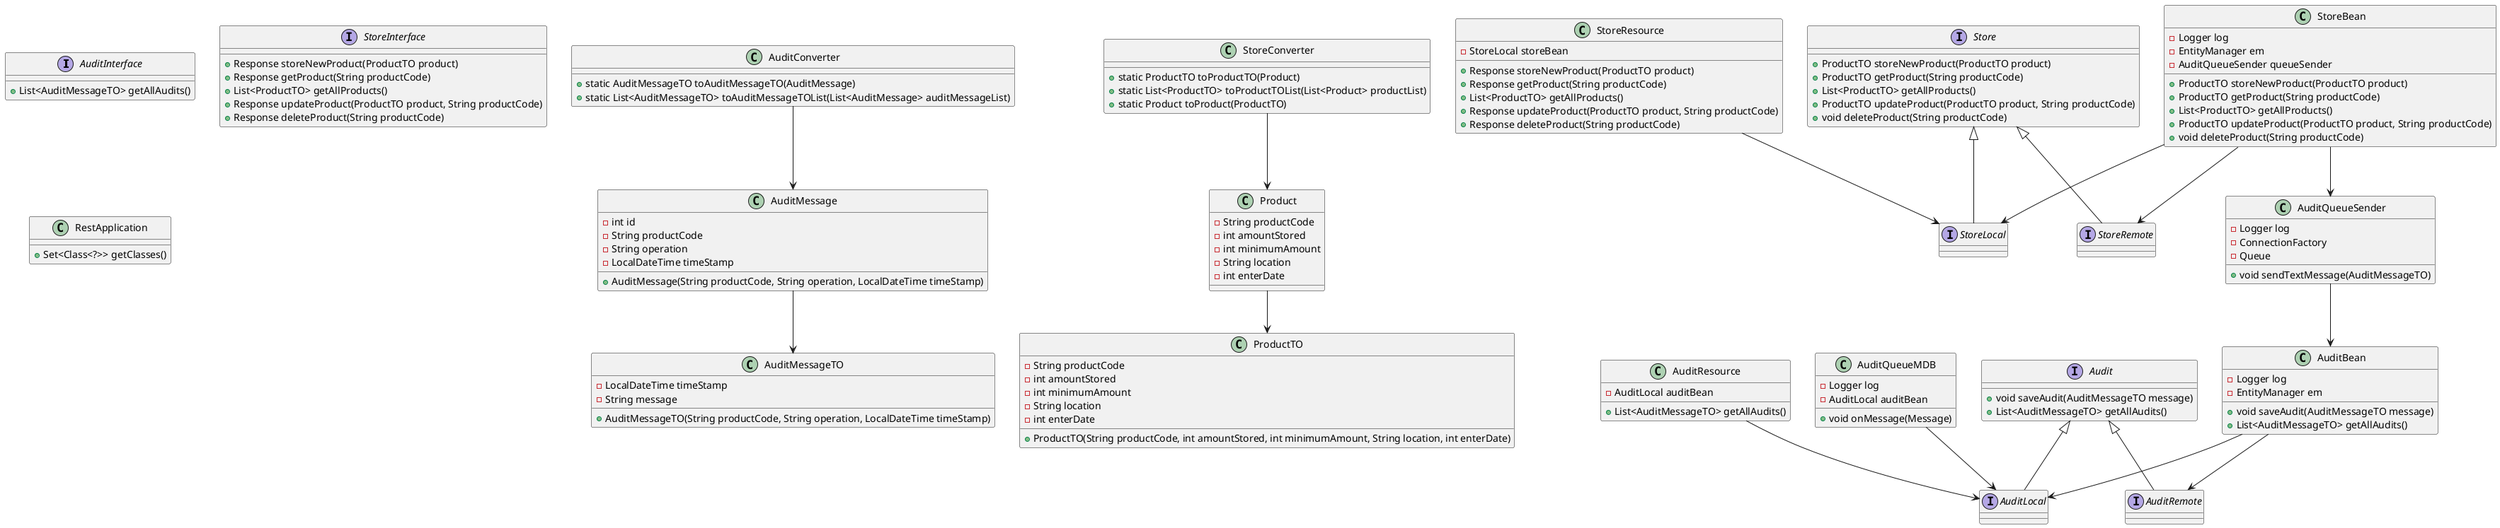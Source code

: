 @startuml
interface AuditInterface {
    + List<AuditMessageTO> getAllAudits()
}

class AuditMessageTO {
    - LocalDateTime timeStamp
    - String message
    + AuditMessageTO(String productCode, String operation, LocalDateTime timeStamp)
}

class ProductTO {
    - String productCode
    - int amountStored
    - int minimumAmount
    - String location
    - int enterDate
    + ProductTO(String productCode, int amountStored, int minimumAmount, String location, int enterDate)
}

interface StoreInterface {
    + Response storeNewProduct(ProductTO product)
    + Response getProduct(String productCode)
    + List<ProductTO> getAllProducts()
    + Response updateProduct(ProductTO product, String productCode)
    + Response deleteProduct(String productCode)
}

interface Audit {
    + void saveAudit(AuditMessageTO message)
    + List<AuditMessageTO> getAllAudits()
}

interface AuditLocal extends Audit {
}

interface AuditRemote extends Audit {
}

interface Store {
    + ProductTO storeNewProduct(ProductTO product)
    + ProductTO getProduct(String productCode)
    + List<ProductTO> getAllProducts()
    + ProductTO updateProduct(ProductTO product, String productCode)
    + void deleteProduct(String productCode)
}

interface StoreLocal extends Store {
}

interface StoreRemote extends Store {
}

class AuditBean {
    - Logger log
    - EntityManager em
    + void saveAudit(AuditMessageTO message)
    + List<AuditMessageTO> getAllAudits()
}

class AuditQueueSender {
    - Logger log
    - ConnectionFactory
    - Queue
    + void sendTextMessage(AuditMessageTO)
}

class StoreBean {
    - Logger log
    - EntityManager em
    - AuditQueueSender queueSender
    + ProductTO storeNewProduct(ProductTO product)
    + ProductTO getProduct(String productCode)
    + List<ProductTO> getAllProducts()
    + ProductTO updateProduct(ProductTO product, String productCode)
    + void deleteProduct(String productCode)
}

class AuditMessage {
    - int id
    - String productCode
    - String operation
    - LocalDateTime timeStamp
    + AuditMessage(String productCode, String operation, LocalDateTime timeStamp)
}

class Product {
    - String productCode
    - int amountStored
    - int minimumAmount
    - String location
    - int enterDate
}

class StoreConverter {
    + static ProductTO toProductTO(Product)
    + static List<ProductTO> toProductTOList(List<Product> productList)
    + static Product toProduct(ProductTO)
}

class AuditConverter {
    + static AuditMessageTO toAuditMessageTO(AuditMessage)
    + static List<AuditMessageTO> toAuditMessageTOList(List<AuditMessage> auditMessageList)
}

class AuditResource {
    - AuditLocal auditBean
    + List<AuditMessageTO> getAllAudits()
}

class StoreResource {
    - StoreLocal storeBean
    + Response storeNewProduct(ProductTO product)
    + Response getProduct(String productCode)
    + List<ProductTO> getAllProducts()
    + Response updateProduct(ProductTO product, String productCode)
    + Response deleteProduct(String productCode)
}

class RestApplication {
    + Set<Class<?>> getClasses()
}

class AuditQueueMDB {
    - Logger log
    - AuditLocal auditBean
    + void onMessage(Message)
}

AuditBean --> AuditLocal
AuditBean --> AuditRemote
AuditQueueSender --> AuditBean

StoreBean --> StoreLocal
StoreBean --> StoreRemote
StoreBean --> AuditQueueSender

AuditMessage --> AuditMessageTO
Product --> ProductTO
AuditConverter --> AuditMessage
StoreConverter --> Product

AuditResource --> AuditLocal
StoreResource --> StoreLocal

AuditQueueMDB --> AuditLocal
@enduml
